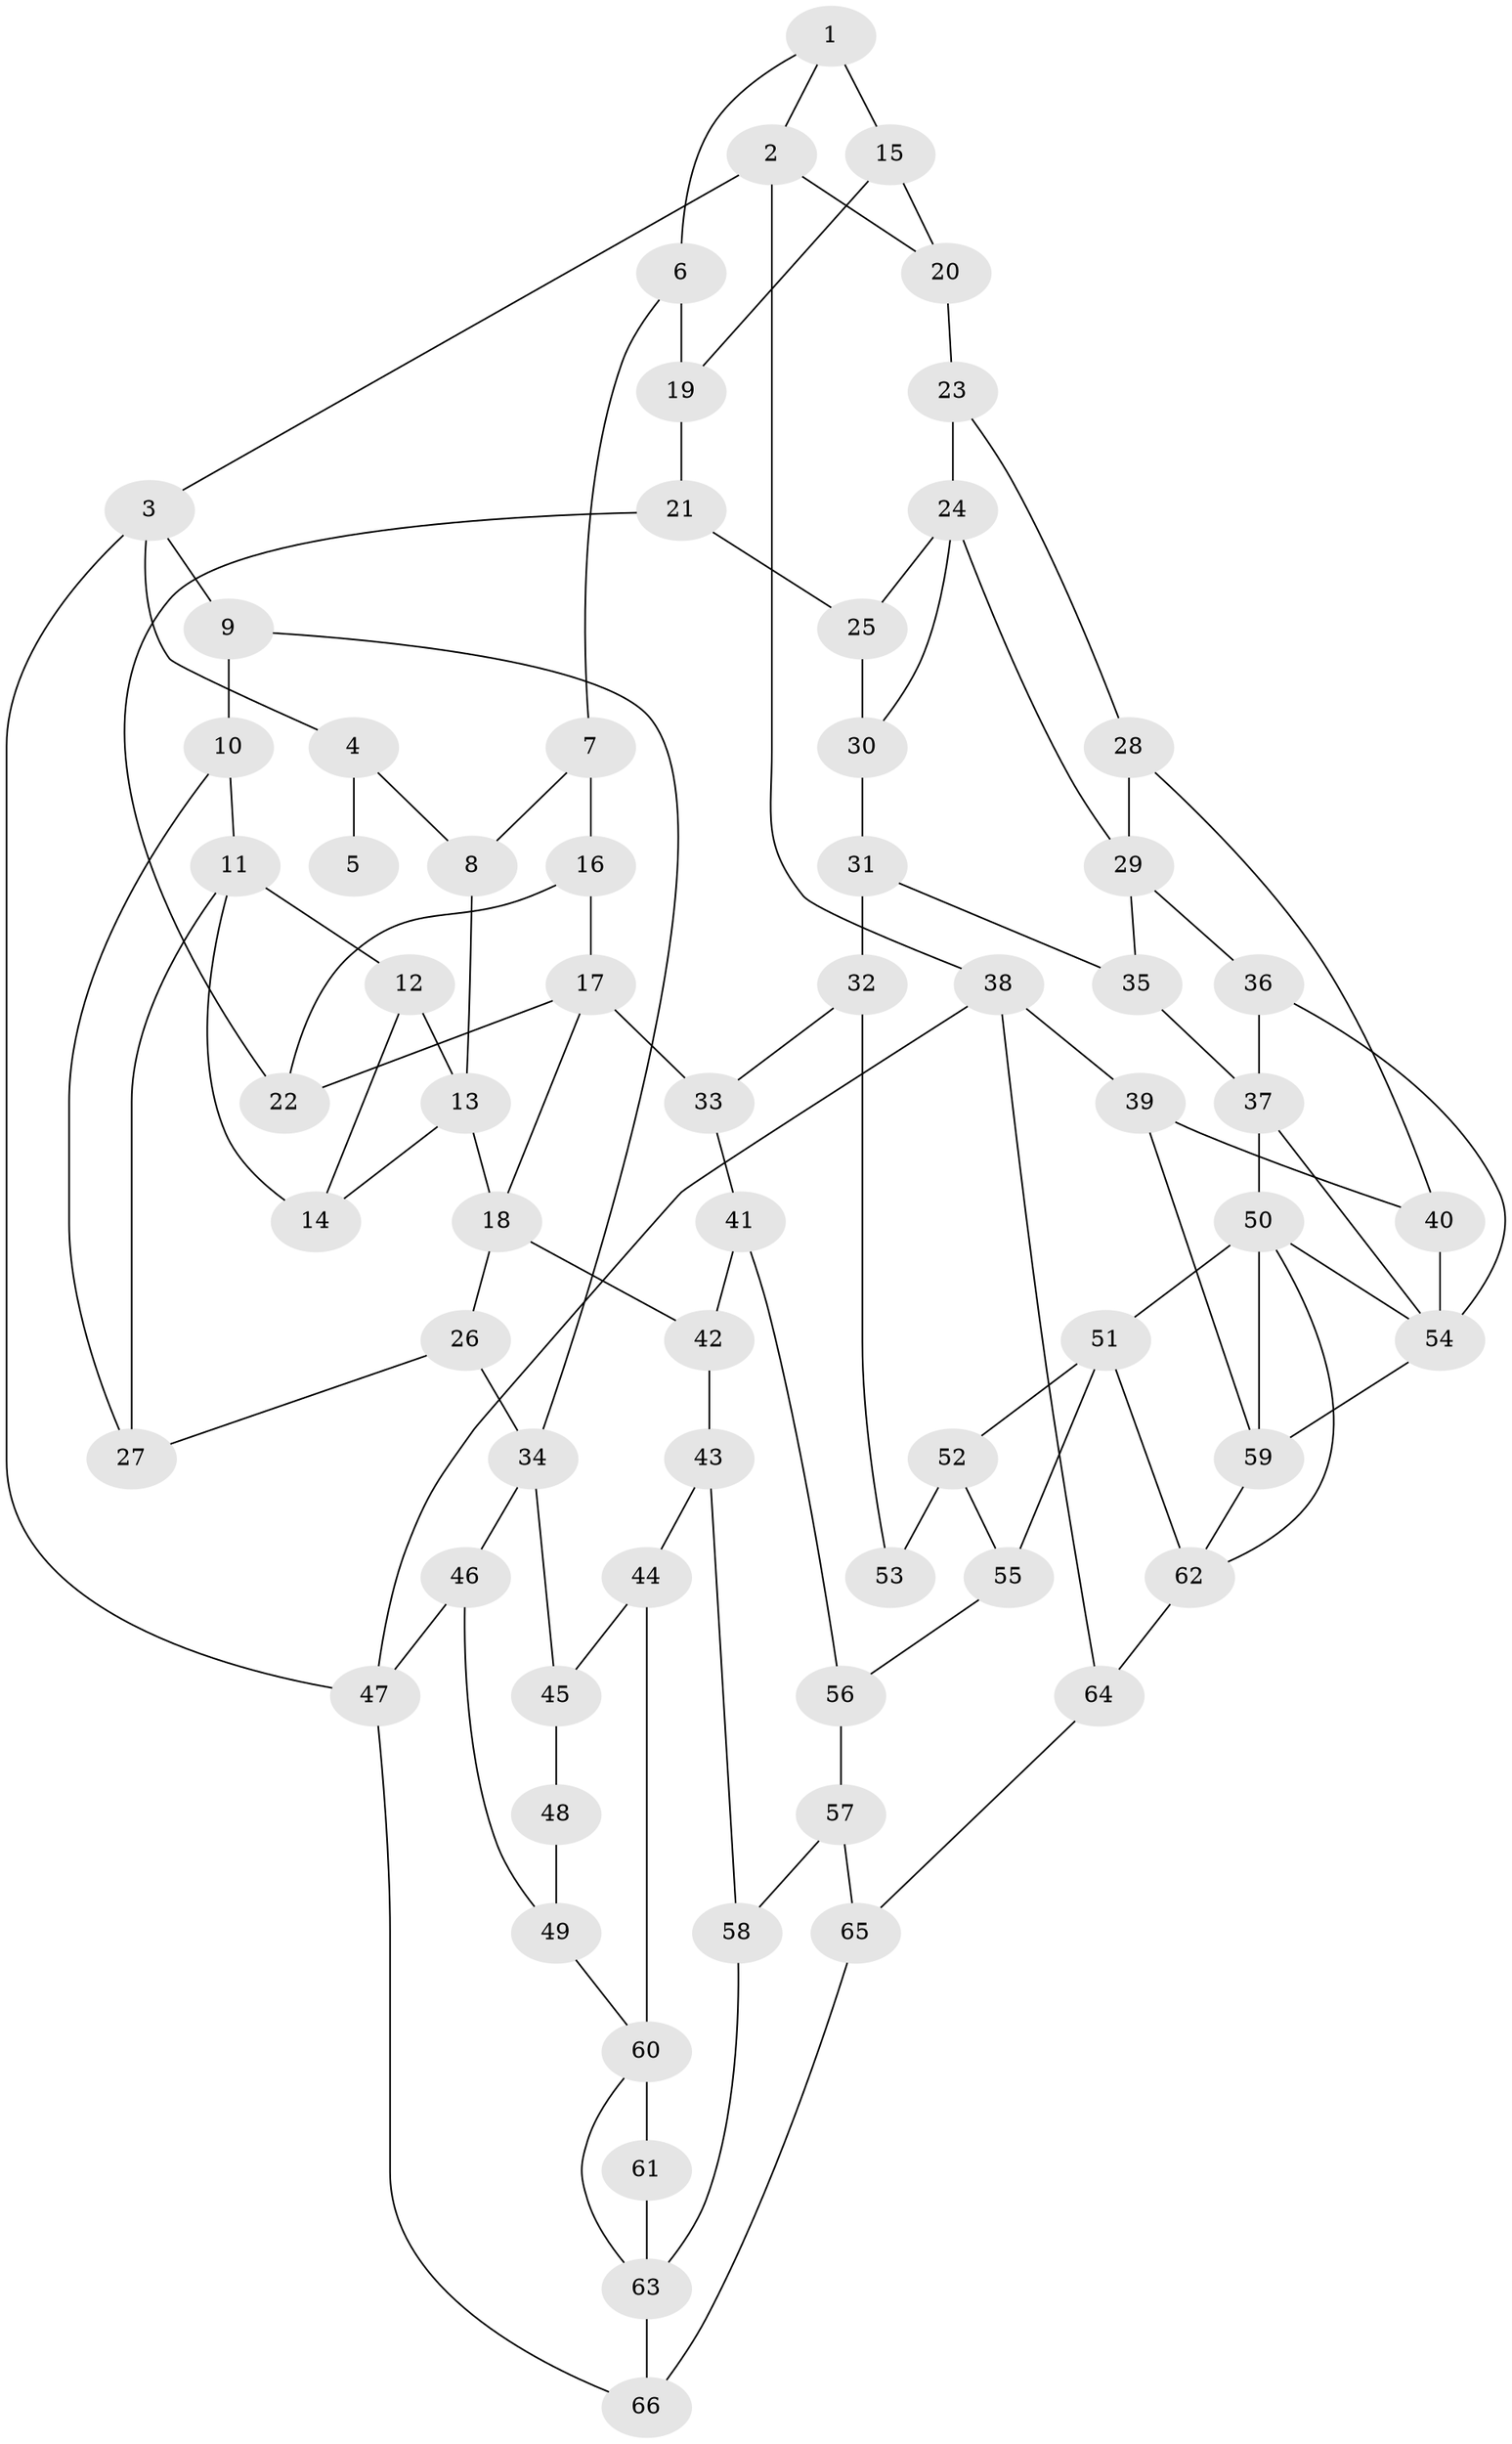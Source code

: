 // original degree distribution, {3: 0.030303030303030304, 5: 0.5606060606060606, 6: 0.21212121212121213, 4: 0.19696969696969696}
// Generated by graph-tools (version 1.1) at 2025/54/03/04/25 22:54:16]
// undirected, 66 vertices, 107 edges
graph export_dot {
  node [color=gray90,style=filled];
  1;
  2;
  3;
  4;
  5;
  6;
  7;
  8;
  9;
  10;
  11;
  12;
  13;
  14;
  15;
  16;
  17;
  18;
  19;
  20;
  21;
  22;
  23;
  24;
  25;
  26;
  27;
  28;
  29;
  30;
  31;
  32;
  33;
  34;
  35;
  36;
  37;
  38;
  39;
  40;
  41;
  42;
  43;
  44;
  45;
  46;
  47;
  48;
  49;
  50;
  51;
  52;
  53;
  54;
  55;
  56;
  57;
  58;
  59;
  60;
  61;
  62;
  63;
  64;
  65;
  66;
  1 -- 2 [weight=1.0];
  1 -- 6 [weight=1.0];
  1 -- 15 [weight=2.0];
  2 -- 3 [weight=1.0];
  2 -- 20 [weight=1.0];
  2 -- 38 [weight=1.0];
  3 -- 4 [weight=1.0];
  3 -- 9 [weight=1.0];
  3 -- 47 [weight=1.0];
  4 -- 5 [weight=2.0];
  4 -- 8 [weight=1.0];
  6 -- 7 [weight=1.0];
  6 -- 19 [weight=1.0];
  7 -- 8 [weight=1.0];
  7 -- 16 [weight=1.0];
  8 -- 13 [weight=1.0];
  9 -- 10 [weight=1.0];
  9 -- 34 [weight=1.0];
  10 -- 11 [weight=1.0];
  10 -- 27 [weight=1.0];
  11 -- 12 [weight=1.0];
  11 -- 14 [weight=3.0];
  11 -- 27 [weight=1.0];
  12 -- 13 [weight=1.0];
  12 -- 14 [weight=1.0];
  13 -- 14 [weight=2.0];
  13 -- 18 [weight=1.0];
  15 -- 19 [weight=1.0];
  15 -- 20 [weight=1.0];
  16 -- 17 [weight=1.0];
  16 -- 22 [weight=1.0];
  17 -- 18 [weight=2.0];
  17 -- 22 [weight=1.0];
  17 -- 33 [weight=2.0];
  18 -- 26 [weight=1.0];
  18 -- 42 [weight=1.0];
  19 -- 21 [weight=1.0];
  20 -- 23 [weight=2.0];
  21 -- 22 [weight=1.0];
  21 -- 25 [weight=1.0];
  23 -- 24 [weight=2.0];
  23 -- 28 [weight=1.0];
  24 -- 25 [weight=1.0];
  24 -- 29 [weight=2.0];
  24 -- 30 [weight=1.0];
  25 -- 30 [weight=1.0];
  26 -- 27 [weight=1.0];
  26 -- 34 [weight=1.0];
  28 -- 29 [weight=1.0];
  28 -- 40 [weight=1.0];
  29 -- 35 [weight=1.0];
  29 -- 36 [weight=1.0];
  30 -- 31 [weight=1.0];
  31 -- 32 [weight=2.0];
  31 -- 35 [weight=1.0];
  32 -- 33 [weight=2.0];
  32 -- 53 [weight=2.0];
  33 -- 41 [weight=1.0];
  34 -- 45 [weight=1.0];
  34 -- 46 [weight=1.0];
  35 -- 37 [weight=2.0];
  36 -- 37 [weight=1.0];
  36 -- 54 [weight=1.0];
  37 -- 50 [weight=1.0];
  37 -- 54 [weight=1.0];
  38 -- 39 [weight=1.0];
  38 -- 47 [weight=1.0];
  38 -- 64 [weight=1.0];
  39 -- 40 [weight=1.0];
  39 -- 59 [weight=1.0];
  40 -- 54 [weight=2.0];
  41 -- 42 [weight=1.0];
  41 -- 56 [weight=1.0];
  42 -- 43 [weight=1.0];
  43 -- 44 [weight=1.0];
  43 -- 58 [weight=1.0];
  44 -- 45 [weight=1.0];
  44 -- 60 [weight=1.0];
  45 -- 48 [weight=1.0];
  46 -- 47 [weight=1.0];
  46 -- 49 [weight=1.0];
  47 -- 66 [weight=1.0];
  48 -- 49 [weight=1.0];
  49 -- 60 [weight=1.0];
  50 -- 51 [weight=1.0];
  50 -- 54 [weight=1.0];
  50 -- 59 [weight=1.0];
  50 -- 62 [weight=1.0];
  51 -- 52 [weight=1.0];
  51 -- 55 [weight=1.0];
  51 -- 62 [weight=2.0];
  52 -- 53 [weight=1.0];
  52 -- 55 [weight=1.0];
  54 -- 59 [weight=1.0];
  55 -- 56 [weight=1.0];
  56 -- 57 [weight=1.0];
  57 -- 58 [weight=2.0];
  57 -- 65 [weight=2.0];
  58 -- 63 [weight=1.0];
  59 -- 62 [weight=1.0];
  60 -- 61 [weight=3.0];
  60 -- 63 [weight=1.0];
  61 -- 63 [weight=3.0];
  62 -- 64 [weight=2.0];
  63 -- 66 [weight=1.0];
  64 -- 65 [weight=2.0];
  65 -- 66 [weight=1.0];
}
